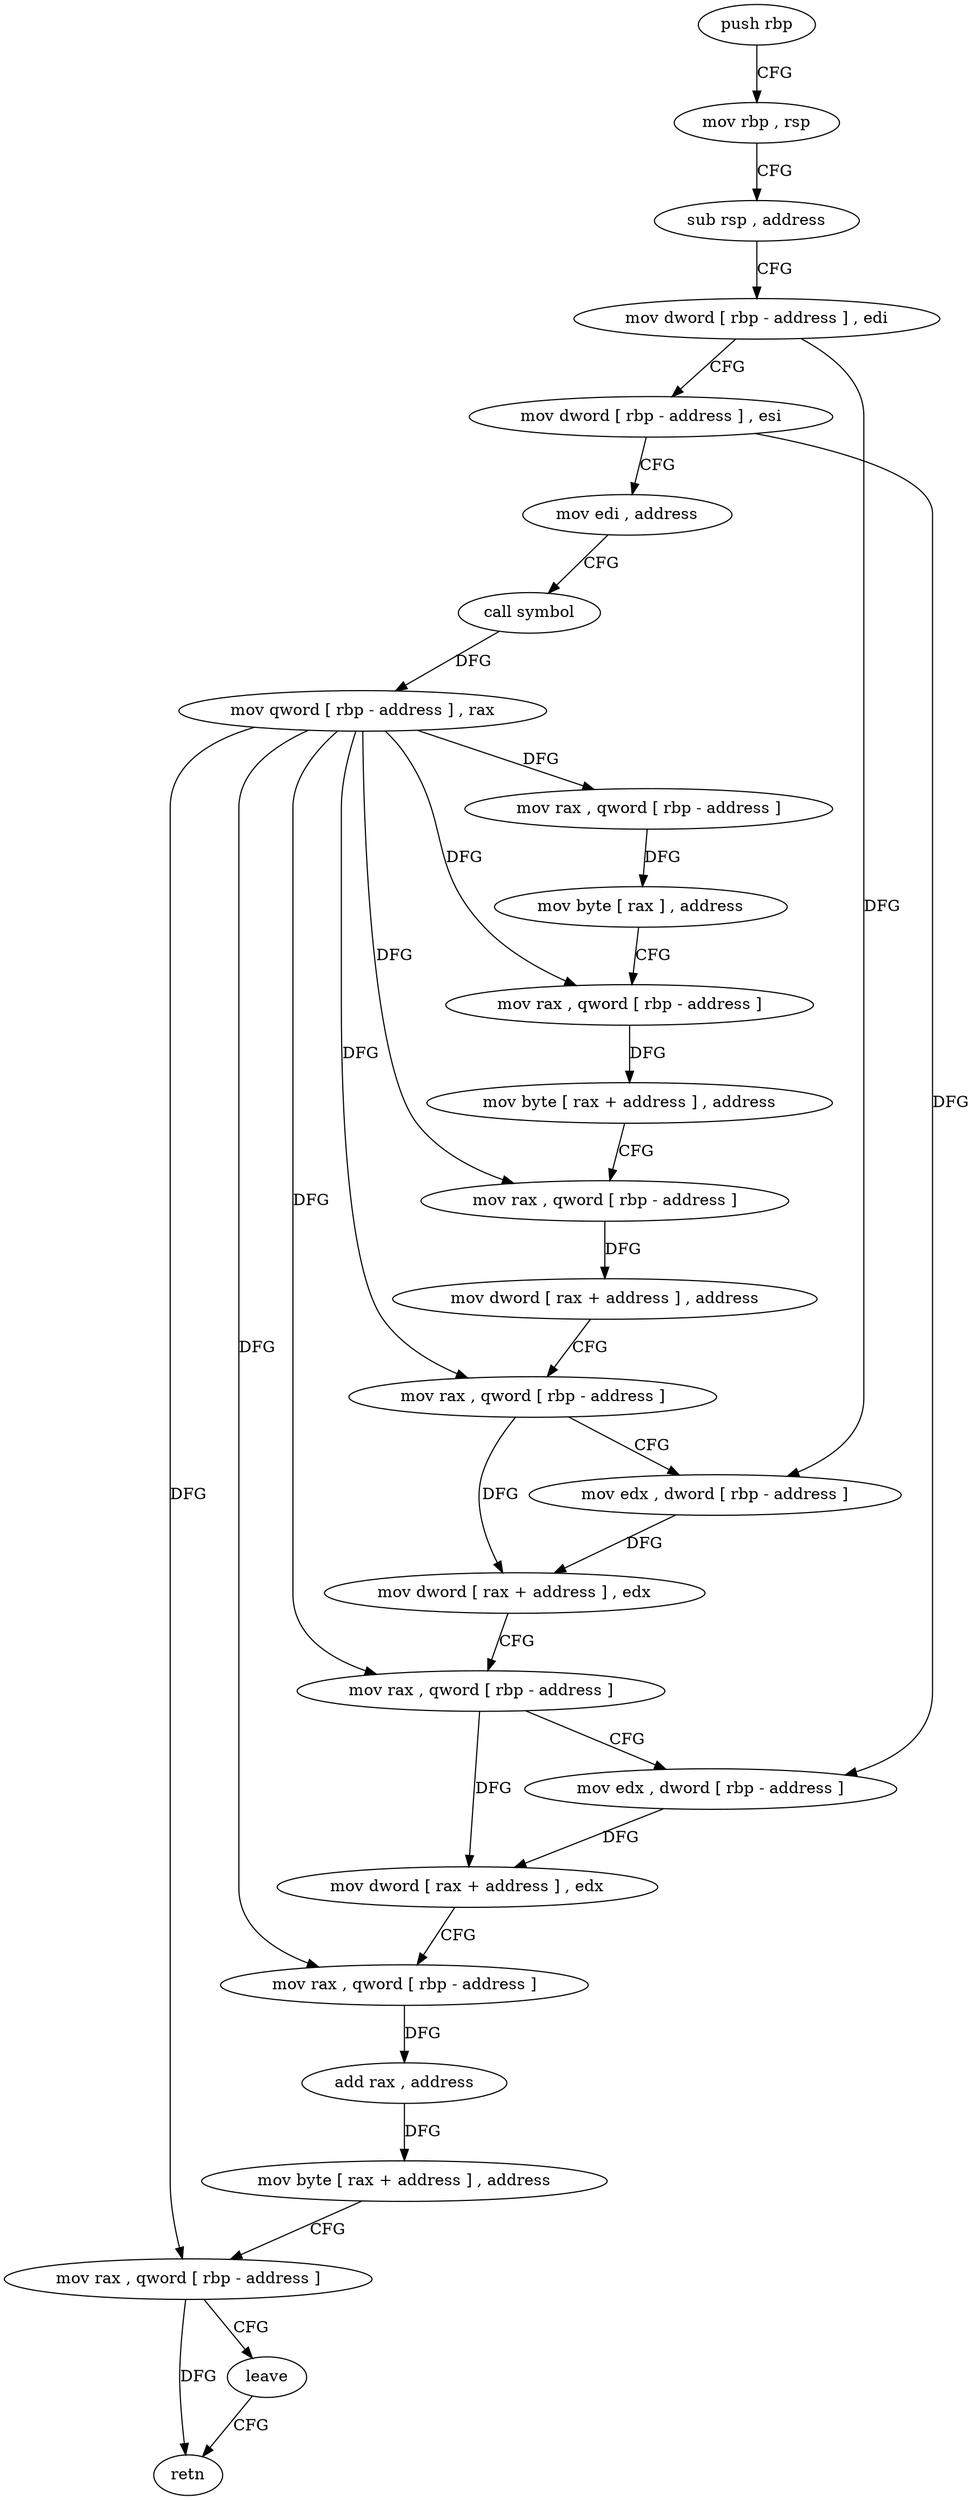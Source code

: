 digraph "func" {
"4320538" [label = "push rbp" ]
"4320539" [label = "mov rbp , rsp" ]
"4320542" [label = "sub rsp , address" ]
"4320546" [label = "mov dword [ rbp - address ] , edi" ]
"4320549" [label = "mov dword [ rbp - address ] , esi" ]
"4320552" [label = "mov edi , address" ]
"4320557" [label = "call symbol" ]
"4320562" [label = "mov qword [ rbp - address ] , rax" ]
"4320566" [label = "mov rax , qword [ rbp - address ]" ]
"4320570" [label = "mov byte [ rax ] , address" ]
"4320573" [label = "mov rax , qword [ rbp - address ]" ]
"4320577" [label = "mov byte [ rax + address ] , address" ]
"4320581" [label = "mov rax , qword [ rbp - address ]" ]
"4320585" [label = "mov dword [ rax + address ] , address" ]
"4320592" [label = "mov rax , qword [ rbp - address ]" ]
"4320596" [label = "mov edx , dword [ rbp - address ]" ]
"4320599" [label = "mov dword [ rax + address ] , edx" ]
"4320602" [label = "mov rax , qword [ rbp - address ]" ]
"4320606" [label = "mov edx , dword [ rbp - address ]" ]
"4320609" [label = "mov dword [ rax + address ] , edx" ]
"4320612" [label = "mov rax , qword [ rbp - address ]" ]
"4320616" [label = "add rax , address" ]
"4320620" [label = "mov byte [ rax + address ] , address" ]
"4320624" [label = "mov rax , qword [ rbp - address ]" ]
"4320628" [label = "leave" ]
"4320629" [label = "retn" ]
"4320538" -> "4320539" [ label = "CFG" ]
"4320539" -> "4320542" [ label = "CFG" ]
"4320542" -> "4320546" [ label = "CFG" ]
"4320546" -> "4320549" [ label = "CFG" ]
"4320546" -> "4320596" [ label = "DFG" ]
"4320549" -> "4320552" [ label = "CFG" ]
"4320549" -> "4320606" [ label = "DFG" ]
"4320552" -> "4320557" [ label = "CFG" ]
"4320557" -> "4320562" [ label = "DFG" ]
"4320562" -> "4320566" [ label = "DFG" ]
"4320562" -> "4320573" [ label = "DFG" ]
"4320562" -> "4320581" [ label = "DFG" ]
"4320562" -> "4320592" [ label = "DFG" ]
"4320562" -> "4320602" [ label = "DFG" ]
"4320562" -> "4320612" [ label = "DFG" ]
"4320562" -> "4320624" [ label = "DFG" ]
"4320566" -> "4320570" [ label = "DFG" ]
"4320570" -> "4320573" [ label = "CFG" ]
"4320573" -> "4320577" [ label = "DFG" ]
"4320577" -> "4320581" [ label = "CFG" ]
"4320581" -> "4320585" [ label = "DFG" ]
"4320585" -> "4320592" [ label = "CFG" ]
"4320592" -> "4320596" [ label = "CFG" ]
"4320592" -> "4320599" [ label = "DFG" ]
"4320596" -> "4320599" [ label = "DFG" ]
"4320599" -> "4320602" [ label = "CFG" ]
"4320602" -> "4320606" [ label = "CFG" ]
"4320602" -> "4320609" [ label = "DFG" ]
"4320606" -> "4320609" [ label = "DFG" ]
"4320609" -> "4320612" [ label = "CFG" ]
"4320612" -> "4320616" [ label = "DFG" ]
"4320616" -> "4320620" [ label = "DFG" ]
"4320620" -> "4320624" [ label = "CFG" ]
"4320624" -> "4320628" [ label = "CFG" ]
"4320624" -> "4320629" [ label = "DFG" ]
"4320628" -> "4320629" [ label = "CFG" ]
}
